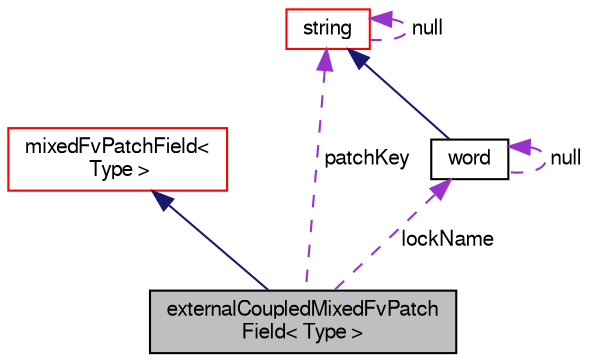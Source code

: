 digraph "externalCoupledMixedFvPatchField&lt; Type &gt;"
{
  bgcolor="transparent";
  edge [fontname="FreeSans",fontsize="10",labelfontname="FreeSans",labelfontsize="10"];
  node [fontname="FreeSans",fontsize="10",shape=record];
  Node12 [label="externalCoupledMixedFvPatch\lField\< Type \>",height=0.2,width=0.4,color="black", fillcolor="grey75", style="filled", fontcolor="black"];
  Node13 -> Node12 [dir="back",color="midnightblue",fontsize="10",style="solid",fontname="FreeSans"];
  Node13 [label="mixedFvPatchField\<\l Type \>",height=0.2,width=0.4,color="red",URL="$a21990.html",tooltip="This boundary condition provides a base class for &#39;mixed&#39; type boundary conditions, i.e. conditions that mix fixed value and patch-normal gradient conditions. "];
  Node22 -> Node12 [dir="back",color="darkorchid3",fontsize="10",style="dashed",label=" patchKey" ,fontname="FreeSans"];
  Node22 [label="string",height=0.2,width=0.4,color="red",URL="$a28250.html",tooltip="A class for handling character strings derived from std::string. "];
  Node22 -> Node22 [dir="back",color="darkorchid3",fontsize="10",style="dashed",label=" null" ,fontname="FreeSans"];
  Node24 -> Node12 [dir="back",color="darkorchid3",fontsize="10",style="dashed",label=" lockName" ,fontname="FreeSans"];
  Node24 [label="word",height=0.2,width=0.4,color="black",URL="$a28258.html",tooltip="A class for handling words, derived from string. "];
  Node22 -> Node24 [dir="back",color="midnightblue",fontsize="10",style="solid",fontname="FreeSans"];
  Node24 -> Node24 [dir="back",color="darkorchid3",fontsize="10",style="dashed",label=" null" ,fontname="FreeSans"];
}
